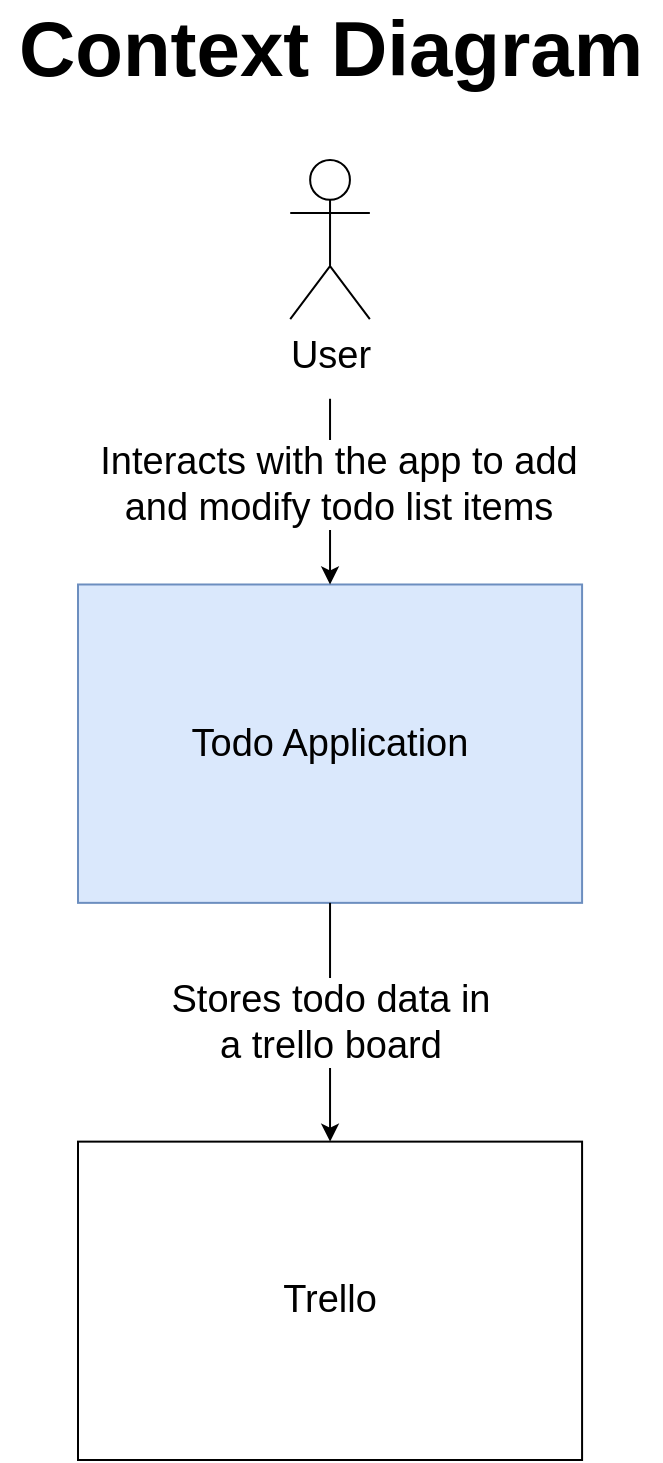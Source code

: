 <mxfile version="17.4.1" type="device" pages="3"><diagram id="j43aylelQPyH7LGgwji8" name="Context"><mxGraphModel dx="1994" dy="1888" grid="1" gridSize="10" guides="1" tooltips="1" connect="1" arrows="1" fold="1" page="1" pageScale="1" pageWidth="827" pageHeight="1169" math="0" shadow="0"><root><mxCell id="0"/><mxCell id="1" parent="0"/><mxCell id="QaCUvMRZbH7vj1WJwQmo-8" value="" style="group" vertex="1" connectable="0" parent="1"><mxGeometry x="287" y="310" width="252.04" height="650" as="geometry"/></mxCell><mxCell id="QaCUvMRZbH7vj1WJwQmo-1" value="&lt;font style=&quot;font-size: 19px&quot;&gt;Todo Application&lt;/font&gt;" style="rounded=0;whiteSpace=wrap;html=1;fillColor=#dae8fc;strokeColor=#6c8ebf;" vertex="1" parent="QaCUvMRZbH7vj1WJwQmo-8"><mxGeometry y="212.245" width="252.04" height="159.184" as="geometry"/></mxCell><mxCell id="QaCUvMRZbH7vj1WJwQmo-2" value="User" style="shape=umlActor;verticalLabelPosition=bottom;verticalAlign=top;html=1;outlineConnect=0;fontSize=19;" vertex="1" parent="QaCUvMRZbH7vj1WJwQmo-8"><mxGeometry x="106.122" width="39.796" height="79.592" as="geometry"/></mxCell><mxCell id="QaCUvMRZbH7vj1WJwQmo-3" value="&lt;font style=&quot;font-size: 19px&quot;&gt;Trello&lt;br&gt;&lt;/font&gt;" style="rounded=0;whiteSpace=wrap;html=1;" vertex="1" parent="QaCUvMRZbH7vj1WJwQmo-8"><mxGeometry y="490.816" width="252.04" height="159.184" as="geometry"/></mxCell><mxCell id="QaCUvMRZbH7vj1WJwQmo-4" value="" style="endArrow=classic;html=1;rounded=0;fontSize=19;exitX=0.5;exitY=1;exitDx=0;exitDy=0;entryX=0.5;entryY=0;entryDx=0;entryDy=0;" edge="1" parent="QaCUvMRZbH7vj1WJwQmo-8" source="QaCUvMRZbH7vj1WJwQmo-1" target="QaCUvMRZbH7vj1WJwQmo-3"><mxGeometry width="50" height="50" relative="1" as="geometry"><mxPoint x="132.653" y="477.551" as="sourcePoint"/><mxPoint x="198.979" y="411.224" as="targetPoint"/></mxGeometry></mxCell><mxCell id="QaCUvMRZbH7vj1WJwQmo-5" value="&lt;div&gt;Stores todo data in&lt;/div&gt;&lt;div&gt;a trello board&lt;/div&gt;" style="edgeLabel;html=1;align=center;verticalAlign=middle;resizable=0;points=[];fontSize=19;" vertex="1" connectable="0" parent="QaCUvMRZbH7vj1WJwQmo-4"><mxGeometry relative="1" as="geometry"><mxPoint as="offset"/></mxGeometry></mxCell><mxCell id="QaCUvMRZbH7vj1WJwQmo-6" value="" style="endArrow=classic;html=1;rounded=0;fontSize=19;entryX=0.5;entryY=0;entryDx=0;entryDy=0;" edge="1" parent="QaCUvMRZbH7vj1WJwQmo-8" target="QaCUvMRZbH7vj1WJwQmo-1"><mxGeometry width="50" height="50" relative="1" as="geometry"><mxPoint x="126.02" y="119.388" as="sourcePoint"/><mxPoint x="318.366" y="344.898" as="targetPoint"/></mxGeometry></mxCell><mxCell id="QaCUvMRZbH7vj1WJwQmo-7" value="&lt;div&gt;Interacts with the app to add&lt;/div&gt;&lt;div&gt;and modify todo list items&lt;/div&gt;" style="edgeLabel;html=1;align=center;verticalAlign=middle;resizable=0;points=[];fontSize=19;" vertex="1" connectable="0" parent="QaCUvMRZbH7vj1WJwQmo-6"><mxGeometry x="0.057" y="4" relative="1" as="geometry"><mxPoint y="-7" as="offset"/></mxGeometry></mxCell><mxCell id="QaCUvMRZbH7vj1WJwQmo-9" value="Context Diagram" style="text;html=1;align=center;verticalAlign=middle;resizable=0;points=[];autosize=1;strokeColor=none;fillColor=none;fontSize=39;fontStyle=1" vertex="1" parent="1"><mxGeometry x="248.02" y="230" width="330" height="50" as="geometry"/></mxCell></root></mxGraphModel></diagram><diagram name="Container" id="FpNaMV1wa-00xVERYURV"><mxGraphModel dx="848" dy="832" grid="1" gridSize="10" guides="1" tooltips="1" connect="1" arrows="1" fold="1" page="1" pageScale="1" pageWidth="827" pageHeight="1169" math="0" shadow="0"><root><mxCell id="U0yqGqIFGUm6ZQUJfE7--0"/><mxCell id="U0yqGqIFGUm6ZQUJfE7--1" parent="U0yqGqIFGUm6ZQUJfE7--0"/><mxCell id="zewPCtBhv7RyvLnGtVAP-9" value="" style="rounded=0;whiteSpace=wrap;html=1;fontSize=16;dashed=1;fillColor=none;" vertex="1" parent="U0yqGqIFGUm6ZQUJfE7--1"><mxGeometry x="40" y="560" width="740" height="230" as="geometry"/></mxCell><mxCell id="U0yqGqIFGUm6ZQUJfE7--10" value="Container Diagram" style="text;html=1;align=center;verticalAlign=middle;resizable=0;points=[];autosize=1;strokeColor=none;fillColor=none;fontSize=39;fontStyle=1" vertex="1" parent="U0yqGqIFGUm6ZQUJfE7--1"><mxGeometry x="233.02" y="230" width="360" height="50" as="geometry"/></mxCell><mxCell id="U0yqGqIFGUm6ZQUJfE7--3" value="&lt;br&gt;&lt;div&gt;&lt;font style=&quot;font-size: 19px&quot;&gt;Web Page App&lt;br&gt;&lt;/font&gt;&lt;/div&gt;&lt;div&gt;&lt;font style=&quot;font-size: 19px&quot;&gt;&lt;br&gt;&lt;/font&gt;&lt;/div&gt;&lt;div style=&quot;font-size: 16px&quot;&gt;&lt;font style=&quot;font-size: 16px&quot;&gt;Provides interactive app within the users web browser to modify the todo list&lt;br&gt;&lt;/font&gt;&lt;/div&gt;" style="rounded=0;whiteSpace=wrap;html=1;fillColor=#dae8fc;strokeColor=#6c8ebf;" vertex="1" parent="U0yqGqIFGUm6ZQUJfE7--1"><mxGeometry x="510" y="600" width="252.04" height="141.43" as="geometry"/></mxCell><mxCell id="U0yqGqIFGUm6ZQUJfE7--4" value="User" style="shape=umlActor;verticalLabelPosition=bottom;verticalAlign=top;html=1;outlineConnect=0;fontSize=19;" vertex="1" parent="U0yqGqIFGUm6ZQUJfE7--1"><mxGeometry x="393.122" y="310" width="39.796" height="79.592" as="geometry"/></mxCell><mxCell id="U0yqGqIFGUm6ZQUJfE7--5" value="&lt;font style=&quot;font-size: 19px&quot;&gt;Trello&lt;br&gt;&lt;/font&gt;" style="rounded=0;whiteSpace=wrap;html=1;" vertex="1" parent="U0yqGqIFGUm6ZQUJfE7--1"><mxGeometry x="287" y="989.996" width="252.04" height="159.184" as="geometry"/></mxCell><mxCell id="U0yqGqIFGUm6ZQUJfE7--6" value="" style="endArrow=classic;html=1;rounded=0;fontSize=19;entryX=0.5;entryY=0;entryDx=0;entryDy=0;exitX=0.5;exitY=1;exitDx=0;exitDy=0;" edge="1" parent="U0yqGqIFGUm6ZQUJfE7--1" source="U0yqGqIFGUm6ZQUJfE7--3" target="U0yqGqIFGUm6ZQUJfE7--5"><mxGeometry width="50" height="50" relative="1" as="geometry"><mxPoint x="420" y="920" as="sourcePoint"/><mxPoint x="485.979" y="721.224" as="targetPoint"/></mxGeometry></mxCell><mxCell id="U0yqGqIFGUm6ZQUJfE7--7" value="&lt;div&gt;Stores todo data in a trello board&lt;/div&gt;&lt;div&gt;using HTTP requests to Trello&lt;br&gt;&lt;/div&gt;" style="edgeLabel;html=1;align=center;verticalAlign=middle;resizable=0;points=[];fontSize=19;" vertex="1" connectable="0" parent="U0yqGqIFGUm6ZQUJfE7--6"><mxGeometry relative="1" as="geometry"><mxPoint as="offset"/></mxGeometry></mxCell><mxCell id="U0yqGqIFGUm6ZQUJfE7--8" value="" style="endArrow=classic;html=1;rounded=0;fontSize=19;entryX=0.5;entryY=0;entryDx=0;entryDy=0;" edge="1" parent="U0yqGqIFGUm6ZQUJfE7--1" target="U0yqGqIFGUm6ZQUJfE7--3"><mxGeometry width="50" height="50" relative="1" as="geometry"><mxPoint x="413.02" y="429.388" as="sourcePoint"/><mxPoint x="605.366" y="654.898" as="targetPoint"/></mxGeometry></mxCell><mxCell id="U0yqGqIFGUm6ZQUJfE7--9" value="&lt;div&gt;Interacts with the app to add&lt;/div&gt;&lt;div&gt;and modify todo list items&lt;/div&gt;" style="edgeLabel;html=1;align=center;verticalAlign=middle;resizable=0;points=[];fontSize=19;" vertex="1" connectable="0" parent="U0yqGqIFGUm6ZQUJfE7--8"><mxGeometry x="0.057" y="4" relative="1" as="geometry"><mxPoint x="74" y="13" as="offset"/></mxGeometry></mxCell><mxCell id="zewPCtBhv7RyvLnGtVAP-0" value="&lt;br&gt;&lt;div&gt;&lt;font style=&quot;font-size: 19px&quot;&gt;Web App Server&lt;br&gt;&lt;/font&gt;&lt;/div&gt;&lt;div&gt;&lt;font style=&quot;font-size: 19px&quot;&gt;&lt;br&gt;&lt;/font&gt;&lt;/div&gt;&lt;div style=&quot;font-size: 16px&quot;&gt;&lt;font style=&quot;font-size: 16px&quot;&gt;Docker containerised server which delivers the compiled HTML and JS of the app&lt;br&gt;&lt;/font&gt;&lt;/div&gt;" style="rounded=0;whiteSpace=wrap;html=1;fillColor=#dae8fc;strokeColor=#6c8ebf;" vertex="1" parent="U0yqGqIFGUm6ZQUJfE7--1"><mxGeometry x="80" y="600" width="252.04" height="141.43" as="geometry"/></mxCell><mxCell id="zewPCtBhv7RyvLnGtVAP-1" value="" style="endArrow=classic;html=1;rounded=0;fontSize=16;entryX=0.5;entryY=0;entryDx=0;entryDy=0;" edge="1" parent="U0yqGqIFGUm6ZQUJfE7--1" target="zewPCtBhv7RyvLnGtVAP-0"><mxGeometry width="50" height="50" relative="1" as="geometry"><mxPoint x="410" y="430" as="sourcePoint"/><mxPoint x="490" y="590" as="targetPoint"/></mxGeometry></mxCell><mxCell id="zewPCtBhv7RyvLnGtVAP-2" value="&lt;div&gt;Visits the URL of the Todo app&lt;/div&gt;&lt;div&gt;in their browser&lt;br&gt;&lt;/div&gt;" style="edgeLabel;html=1;align=center;verticalAlign=middle;resizable=0;points=[];fontSize=16;" vertex="1" connectable="0" parent="zewPCtBhv7RyvLnGtVAP-1"><mxGeometry x="-0.039" y="-1" relative="1" as="geometry"><mxPoint x="-51" y="9" as="offset"/></mxGeometry></mxCell><mxCell id="zewPCtBhv7RyvLnGtVAP-5" value="" style="endArrow=classic;html=1;rounded=0;fontSize=16;exitX=1;exitY=0.5;exitDx=0;exitDy=0;entryX=0;entryY=0.5;entryDx=0;entryDy=0;" edge="1" parent="U0yqGqIFGUm6ZQUJfE7--1" source="zewPCtBhv7RyvLnGtVAP-0" target="U0yqGqIFGUm6ZQUJfE7--3"><mxGeometry width="50" height="50" relative="1" as="geometry"><mxPoint x="350" y="700" as="sourcePoint"/><mxPoint x="400" y="650" as="targetPoint"/></mxGeometry></mxCell><mxCell id="zewPCtBhv7RyvLnGtVAP-6" value="&lt;div&gt;Delivers the web app&lt;/div&gt;&lt;div&gt;to the users browser&lt;/div&gt;" style="edgeLabel;html=1;align=center;verticalAlign=middle;resizable=0;points=[];fontSize=16;" vertex="1" connectable="0" parent="zewPCtBhv7RyvLnGtVAP-5"><mxGeometry x="0.09" relative="1" as="geometry"><mxPoint x="-15" as="offset"/></mxGeometry></mxCell><mxCell id="jG7SNKK3iWuucI1gngJD-0" value="Todo Application" style="text;html=1;align=center;verticalAlign=middle;resizable=0;points=[];autosize=1;strokeColor=none;fillColor=none;fontSize=16;fontStyle=1" vertex="1" parent="U0yqGqIFGUm6ZQUJfE7--1"><mxGeometry x="50" y="760" width="140" height="20" as="geometry"/></mxCell></root></mxGraphModel></diagram><diagram name="Component" id="1xhdVPCs23fOlXR9o93b"><mxGraphModel dx="848" dy="832" grid="1" gridSize="10" guides="1" tooltips="1" connect="1" arrows="1" fold="1" page="1" pageScale="1" pageWidth="827" pageHeight="1169" math="0" shadow="0"><root><mxCell id="L1_kVIhkLt95w-G-0vju-0"/><mxCell id="L1_kVIhkLt95w-G-0vju-1" parent="L1_kVIhkLt95w-G-0vju-0"/><mxCell id="L1_kVIhkLt95w-G-0vju-16" value="" style="rounded=0;whiteSpace=wrap;html=1;fontSize=16;dashed=1;fillColor=none;" vertex="1" parent="L1_kVIhkLt95w-G-0vju-1"><mxGeometry x="43.02" y="570" width="740" height="390" as="geometry"/></mxCell><mxCell id="L1_kVIhkLt95w-G-0vju-2" value="Component Diagram" style="text;html=1;align=center;verticalAlign=middle;resizable=0;points=[];autosize=1;strokeColor=none;fillColor=none;fontSize=39;fontStyle=1" vertex="1" parent="L1_kVIhkLt95w-G-0vju-1"><mxGeometry x="213.02" y="230" width="400" height="50" as="geometry"/></mxCell><mxCell id="L1_kVIhkLt95w-G-0vju-3" value="&lt;br&gt;&lt;div&gt;&lt;font style=&quot;font-size: 19px&quot;&gt;App core&lt;br&gt;&lt;/font&gt;&lt;/div&gt;&lt;div&gt;&lt;font style=&quot;font-size: 19px&quot;&gt;&lt;br&gt;&lt;/font&gt;&lt;/div&gt;&lt;div style=&quot;font-size: 16px&quot;&gt;&lt;font style=&quot;font-size: 16px&quot;&gt;Supplies the data objects to fill out the template values and handles calls to the app's endpoints&lt;br&gt;&lt;/font&gt;&lt;/div&gt;" style="rounded=0;whiteSpace=wrap;html=1;fillColor=#dae8fc;strokeColor=#6c8ebf;" vertex="1" parent="L1_kVIhkLt95w-G-0vju-1"><mxGeometry x="510" y="600" width="252.04" height="141.43" as="geometry"/></mxCell><mxCell id="L1_kVIhkLt95w-G-0vju-4" value="User" style="shape=umlActor;verticalLabelPosition=bottom;verticalAlign=top;html=1;outlineConnect=0;fontSize=19;" vertex="1" parent="L1_kVIhkLt95w-G-0vju-1"><mxGeometry x="196.122" y="390" width="39.796" height="79.592" as="geometry"/></mxCell><mxCell id="L1_kVIhkLt95w-G-0vju-5" value="&lt;font style=&quot;font-size: 19px&quot;&gt;Trello&lt;br&gt;&lt;/font&gt;" style="rounded=0;whiteSpace=wrap;html=1;" vertex="1" parent="L1_kVIhkLt95w-G-0vju-1"><mxGeometry x="250" y="1070" width="252.04" height="89.18" as="geometry"/></mxCell><mxCell id="L1_kVIhkLt95w-G-0vju-6" value="" style="endArrow=classic;html=1;rounded=0;fontSize=19;entryX=0.5;entryY=0;entryDx=0;entryDy=0;exitX=0.5;exitY=1;exitDx=0;exitDy=0;" edge="1" parent="L1_kVIhkLt95w-G-0vju-1" source="Ugdc-hyiQXexWEPhsI0y-6" target="L1_kVIhkLt95w-G-0vju-5"><mxGeometry width="50" height="50" relative="1" as="geometry"><mxPoint x="380" y="940" as="sourcePoint"/><mxPoint x="225.979" y="721.224" as="targetPoint"/></mxGeometry></mxCell><mxCell id="L1_kVIhkLt95w-G-0vju-7" value="&lt;div&gt;Stores and retrieves todo data in a trello board&lt;/div&gt;&lt;div&gt;using HTTP requests to Trello&lt;br&gt;&lt;/div&gt;" style="edgeLabel;html=1;align=center;verticalAlign=middle;resizable=0;points=[];fontSize=19;" vertex="1" connectable="0" parent="L1_kVIhkLt95w-G-0vju-6"><mxGeometry relative="1" as="geometry"><mxPoint as="offset"/></mxGeometry></mxCell><mxCell id="L1_kVIhkLt95w-G-0vju-8" value="" style="endArrow=classic;html=1;rounded=0;fontSize=19;exitX=0.5;exitY=0;exitDx=0;exitDy=0;" edge="1" parent="L1_kVIhkLt95w-G-0vju-1" source="Ugdc-hyiQXexWEPhsI0y-0"><mxGeometry width="50" height="50" relative="1" as="geometry"><mxPoint x="280" y="530" as="sourcePoint"/><mxPoint x="216" y="500" as="targetPoint"/></mxGeometry></mxCell><mxCell id="Ugdc-hyiQXexWEPhsI0y-2" value="Displays site to the user" style="edgeLabel;html=1;align=center;verticalAlign=middle;resizable=0;points=[];fontSize=16;" vertex="1" connectable="0" parent="L1_kVIhkLt95w-G-0vju-8"><mxGeometry x="0.22" y="-4" relative="1" as="geometry"><mxPoint as="offset"/></mxGeometry></mxCell><mxCell id="L1_kVIhkLt95w-G-0vju-17" value="Web Page App" style="text;html=1;align=center;verticalAlign=middle;resizable=0;points=[];autosize=1;strokeColor=none;fillColor=none;fontSize=16;fontStyle=1" vertex="1" parent="L1_kVIhkLt95w-G-0vju-1"><mxGeometry x="60" y="930" width="130" height="20" as="geometry"/></mxCell><mxCell id="Ugdc-hyiQXexWEPhsI0y-0" value="&lt;br&gt;&lt;div&gt;&lt;font style=&quot;font-size: 19px&quot;&gt;HTML Templates&lt;br&gt;&lt;/font&gt;&lt;/div&gt;&lt;div&gt;&lt;font style=&quot;font-size: 19px&quot;&gt;&lt;br&gt;&lt;/font&gt;&lt;/div&gt;&lt;div style=&quot;font-size: 16px&quot;&gt;&lt;font style=&quot;font-size: 16px&quot;&gt;Provide the page HTML structure with placeholders to be filled in with data&lt;br&gt;&lt;/font&gt;&lt;/div&gt;" style="rounded=0;whiteSpace=wrap;html=1;fillColor=#dae8fc;strokeColor=#6c8ebf;" vertex="1" parent="L1_kVIhkLt95w-G-0vju-1"><mxGeometry x="90.0" y="600" width="252.04" height="141.43" as="geometry"/></mxCell><mxCell id="Ugdc-hyiQXexWEPhsI0y-1" value="" style="endArrow=classic;html=1;rounded=0;fontSize=16;exitX=0;exitY=0.25;exitDx=0;exitDy=0;entryX=1;entryY=0.25;entryDx=0;entryDy=0;" edge="1" parent="L1_kVIhkLt95w-G-0vju-1" source="L1_kVIhkLt95w-G-0vju-3" target="Ugdc-hyiQXexWEPhsI0y-0"><mxGeometry width="50" height="50" relative="1" as="geometry"><mxPoint x="410" y="850" as="sourcePoint"/><mxPoint x="460" y="800" as="targetPoint"/></mxGeometry></mxCell><mxCell id="Ugdc-hyiQXexWEPhsI0y-3" value="Supplies data" style="edgeLabel;html=1;align=center;verticalAlign=middle;resizable=0;points=[];fontSize=16;" vertex="1" connectable="0" parent="Ugdc-hyiQXexWEPhsI0y-1"><mxGeometry x="-0.155" y="1" relative="1" as="geometry"><mxPoint as="offset"/></mxGeometry></mxCell><mxCell id="Ugdc-hyiQXexWEPhsI0y-4" value="" style="endArrow=classic;html=1;rounded=0;fontSize=16;exitX=1;exitY=0.75;exitDx=0;exitDy=0;entryX=0;entryY=0.75;entryDx=0;entryDy=0;" edge="1" parent="L1_kVIhkLt95w-G-0vju-1" source="Ugdc-hyiQXexWEPhsI0y-0" target="L1_kVIhkLt95w-G-0vju-3"><mxGeometry width="50" height="50" relative="1" as="geometry"><mxPoint x="390" y="790" as="sourcePoint"/><mxPoint x="440" y="740" as="targetPoint"/></mxGeometry></mxCell><mxCell id="Ugdc-hyiQXexWEPhsI0y-5" value="&lt;div&gt;Makes HTTP &lt;br&gt;&lt;/div&gt;&lt;div&gt;requests&lt;/div&gt;" style="edgeLabel;html=1;align=center;verticalAlign=middle;resizable=0;points=[];fontSize=16;" vertex="1" connectable="0" parent="Ugdc-hyiQXexWEPhsI0y-4"><mxGeometry x="0.309" y="-1" relative="1" as="geometry"><mxPoint x="-32" as="offset"/></mxGeometry></mxCell><mxCell id="Ugdc-hyiQXexWEPhsI0y-6" value="&lt;br&gt;&lt;div&gt;&lt;font style=&quot;font-size: 19px&quot;&gt;Trello Interface&lt;br&gt;&lt;/font&gt;&lt;/div&gt;&lt;div&gt;&lt;font style=&quot;font-size: 19px&quot;&gt;&lt;br&gt;&lt;/font&gt;&lt;/div&gt;&lt;div style=&quot;font-size: 16px&quot;&gt;&lt;font style=&quot;font-size: 16px&quot;&gt;Supplies the data objects to fill out the template values and handles calls to the app's endpoints&lt;br&gt;&lt;/font&gt;&lt;/div&gt;" style="rounded=0;whiteSpace=wrap;html=1;fillColor=#dae8fc;strokeColor=#6c8ebf;" vertex="1" parent="L1_kVIhkLt95w-G-0vju-1"><mxGeometry x="250" y="770.0" width="252.04" height="141.43" as="geometry"/></mxCell><mxCell id="Ugdc-hyiQXexWEPhsI0y-7" value="" style="endArrow=classic;html=1;rounded=0;fontSize=16;exitX=0.5;exitY=1;exitDx=0;exitDy=0;entryX=1;entryY=0.5;entryDx=0;entryDy=0;" edge="1" parent="L1_kVIhkLt95w-G-0vju-1" source="L1_kVIhkLt95w-G-0vju-3" target="Ugdc-hyiQXexWEPhsI0y-6"><mxGeometry width="50" height="50" relative="1" as="geometry"><mxPoint x="430" y="890" as="sourcePoint"/><mxPoint x="480" y="840" as="targetPoint"/><Array as="points"><mxPoint x="636" y="841"/></Array></mxGeometry></mxCell><mxCell id="Ugdc-hyiQXexWEPhsI0y-8" value="&lt;div&gt;Calls functions to get &lt;br&gt;&lt;/div&gt;&lt;div&gt;and modify items&lt;br&gt;&lt;/div&gt;" style="edgeLabel;html=1;align=center;verticalAlign=middle;resizable=0;points=[];fontSize=16;" vertex="1" connectable="0" parent="Ugdc-hyiQXexWEPhsI0y-7"><mxGeometry x="0.144" y="-1" relative="1" as="geometry"><mxPoint x="34" y="-40" as="offset"/></mxGeometry></mxCell></root></mxGraphModel></diagram></mxfile>